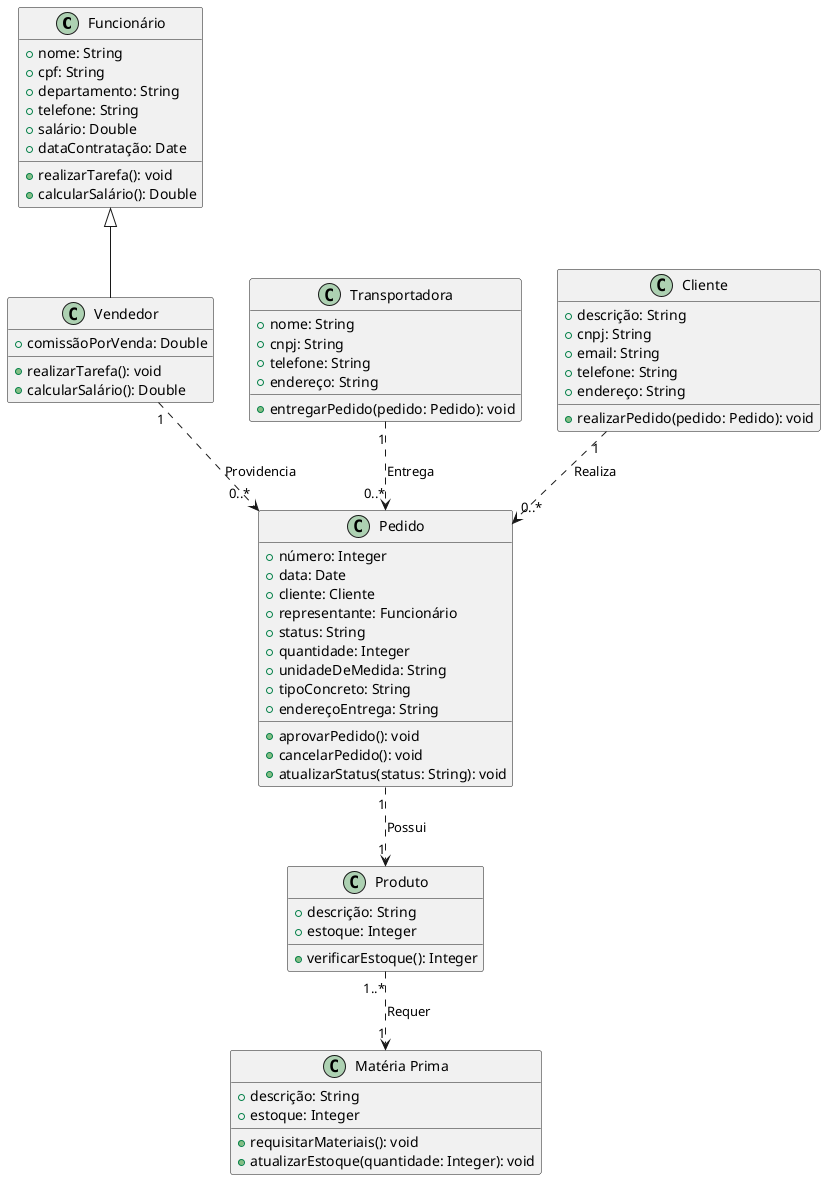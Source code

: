 @startuml

class Funcionário {
  +nome: String
  +cpf: String
  +departamento: String 
  +telefone: String
  +salário: Double
  +dataContratação: Date
  +realizarTarefa(): void
  +calcularSalário(): Double
}

class Transportadora {
  +nome: String
  +cnpj: String
  +telefone: String
  +endereço: String
  +entregarPedido(pedido: Pedido): void
}

class Vendedor {
  +comissãoPorVenda: Double
  +realizarTarefa(): void
  +calcularSalário(): Double
}

Funcionário <|-- Vendedor


class Cliente {
  +descrição: String
  +cnpj: String
  +email: String
  +telefone: String
  +endereço: String
  +realizarPedido(pedido: Pedido): void
}

class Pedido {
  +número: Integer
  +data: Date
  +cliente: Cliente
  +representante: Funcionário
  +status: String
  +quantidade: Integer
  +unidadeDeMedida: String
  +tipoConcreto: String
  +endereçoEntrega: String
  +aprovarPedido(): void
  +cancelarPedido(): void
  +atualizarStatus(status: String): void
}

class "Matéria Prima" {
  +descrição: String
  +estoque: Integer
  +requisitarMateriais(): void
  +atualizarEstoque(quantidade: Integer): void
}

class Produto {
  +descrição: String
  +estoque: Integer
  +verificarEstoque(): Integer
}

Cliente "1" ..> "0..*" Pedido :Realiza
Vendedor "1" ..> "0..*" Pedido :Providencia
Produto "1..*" ..> "1" "Matéria Prima" :Requer
Pedido "1" ..> "1" Produto :Possui
Transportadora "1" ..> "0..*" Pedido :Entrega

@enduml


